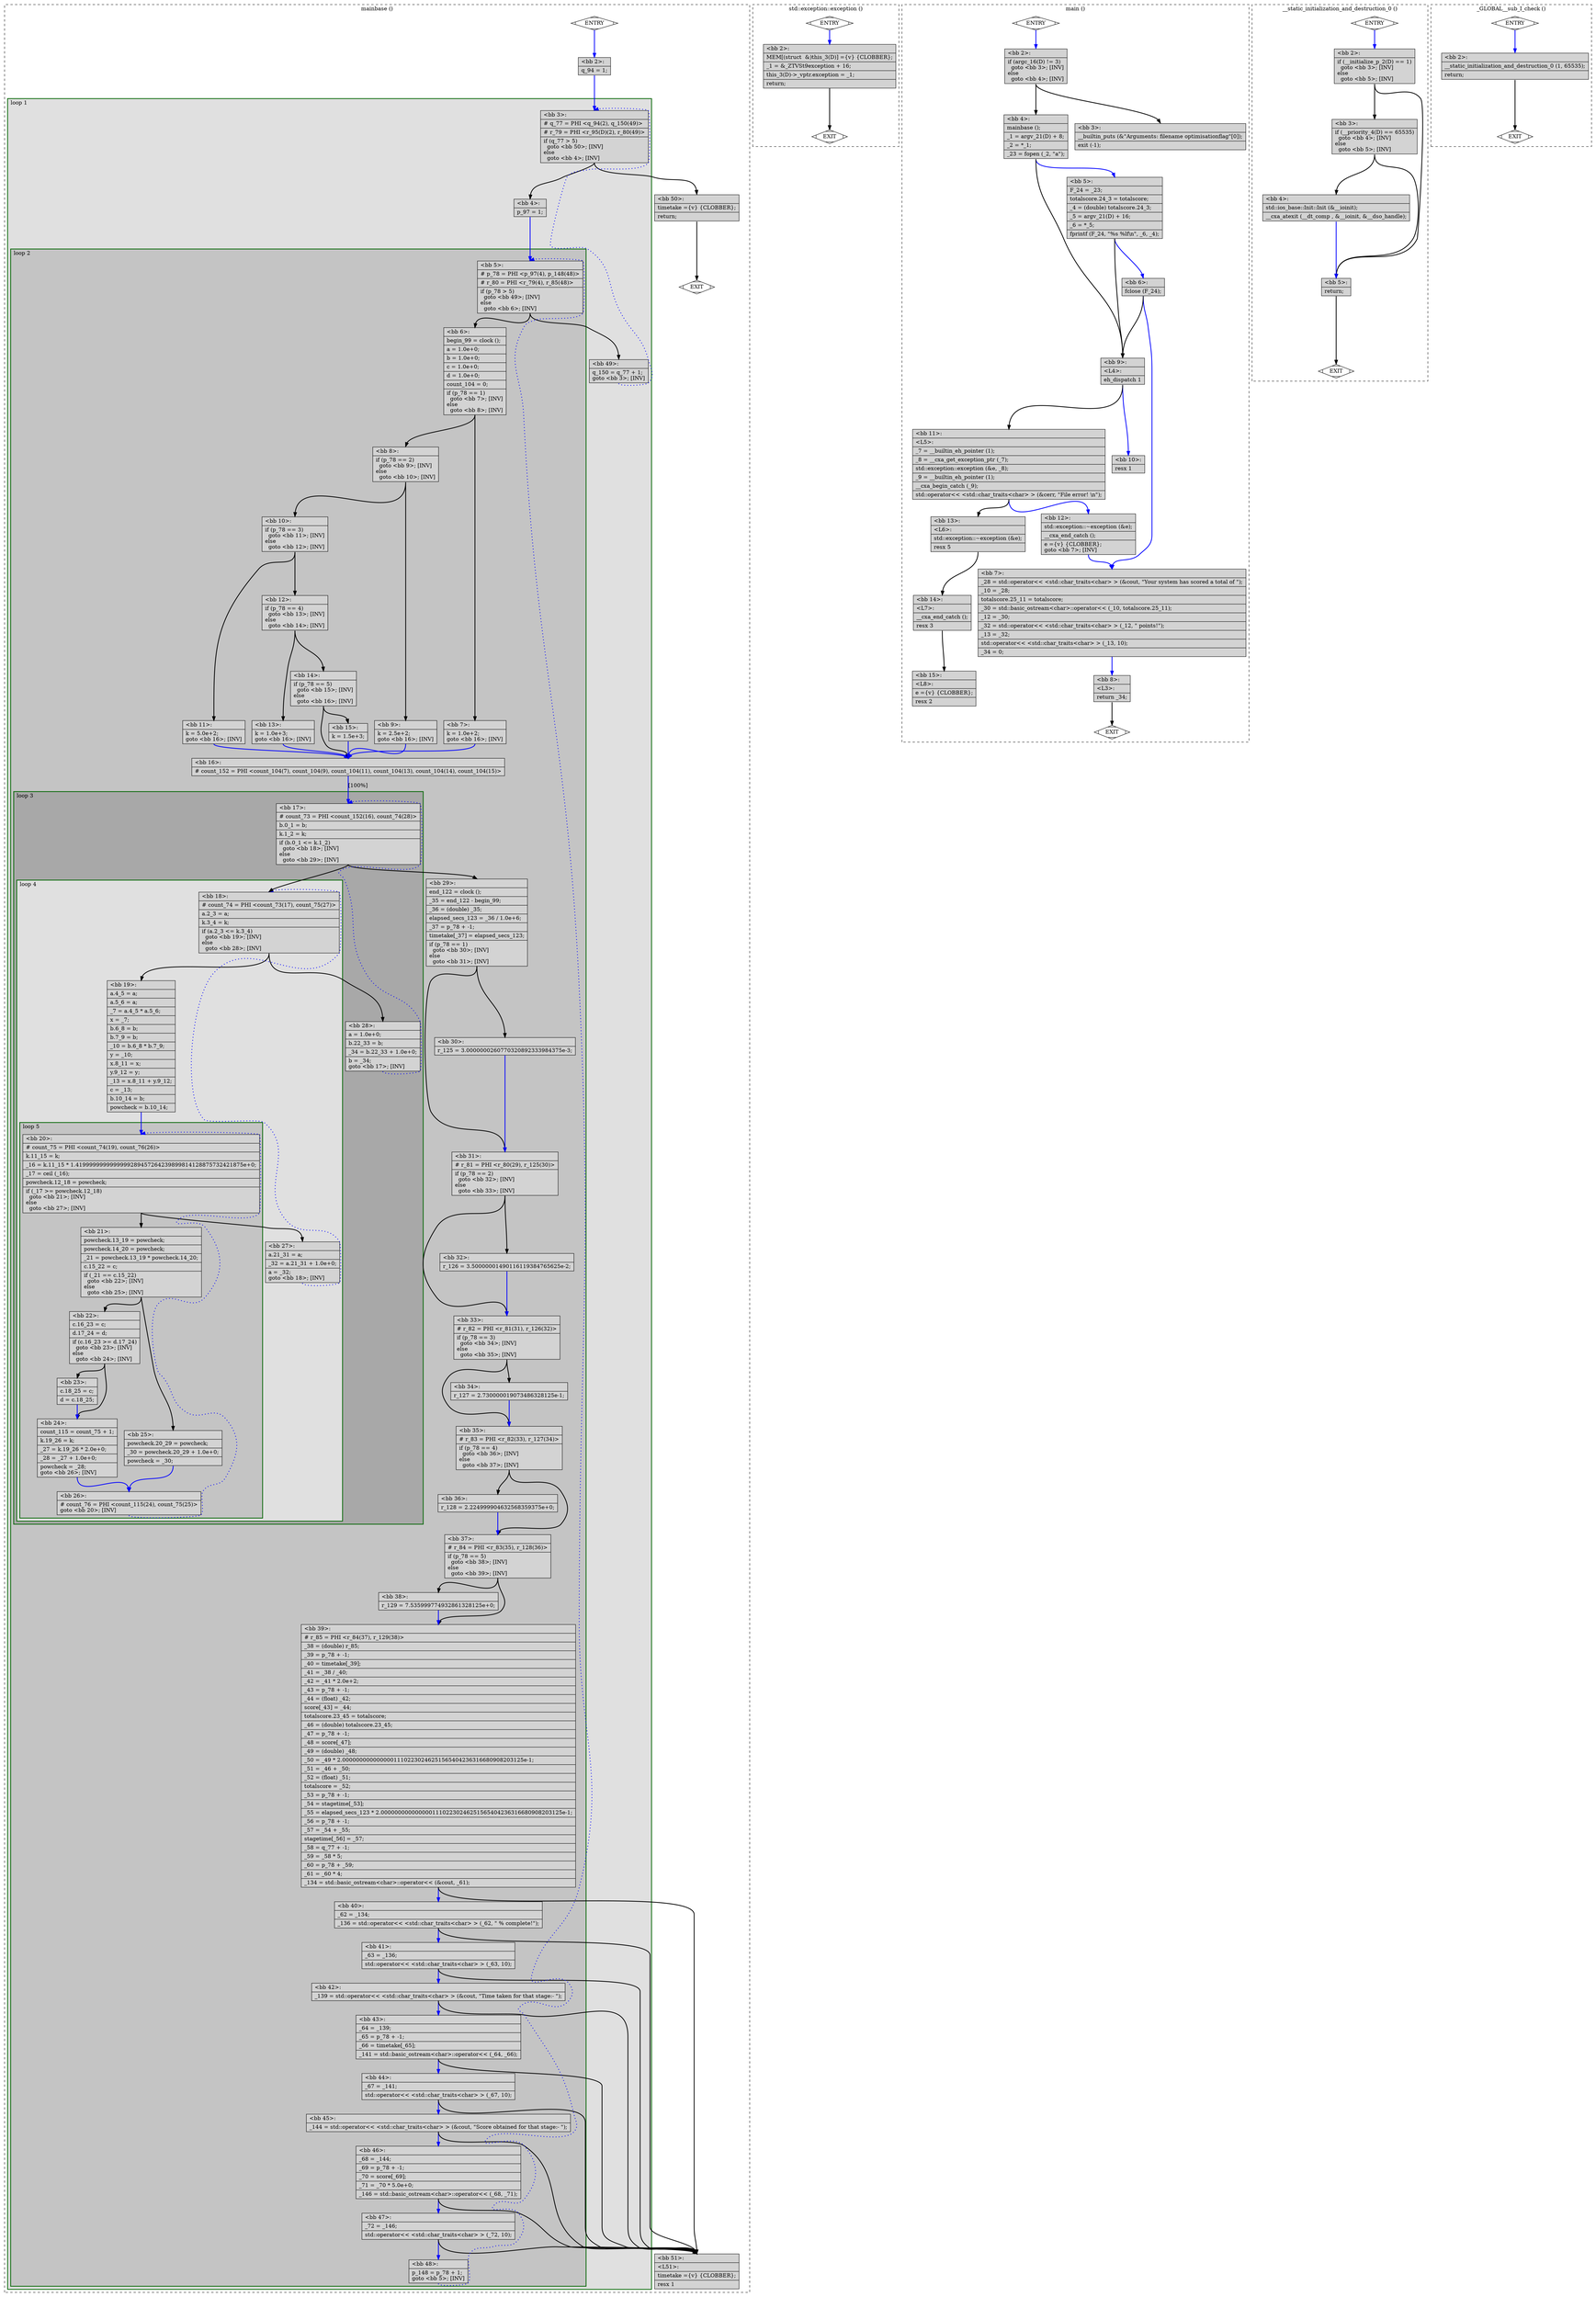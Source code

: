 digraph "benchmark.cpp.049t.release_ssa" {
overlap=false;
subgraph "cluster_mainbase" {
	style="dashed";
	color="black";
	label="mainbase ()";
	subgraph cluster_1866_1 {
	style="filled";
	color="darkgreen";
	fillcolor="grey88";
	label="loop 1";
	labeljust=l;
	penwidth=2;
	subgraph cluster_1866_2 {
	style="filled";
	color="darkgreen";
	fillcolor="grey77";
	label="loop 2";
	labeljust=l;
	penwidth=2;
	subgraph cluster_1866_3 {
	style="filled";
	color="darkgreen";
	fillcolor="grey66";
	label="loop 3";
	labeljust=l;
	penwidth=2;
	subgraph cluster_1866_4 {
	style="filled";
	color="darkgreen";
	fillcolor="grey88";
	label="loop 4";
	labeljust=l;
	penwidth=2;
	subgraph cluster_1866_5 {
	style="filled";
	color="darkgreen";
	fillcolor="grey77";
	label="loop 5";
	labeljust=l;
	penwidth=2;
	fn_1866_basic_block_20 [shape=record,style=filled,fillcolor=lightgrey,label="{\<bb\ 20\>:\l\
|#\ count_75\ =\ PHI\ \<count_74(19),\ count_76(26)\>\l\
|k.11_15\ =\ k;\l\
|_16\ =\ k.11_15\ *\ 1.4199999999999999289457264239899814128875732421875e+0;\l\
|_17\ =\ ceil\ (_16);\l\
|powcheck.12_18\ =\ powcheck;\l\
|if\ (_17\ \>=\ powcheck.12_18)\l\
\ \ goto\ \<bb\ 21\>;\ [INV]\l\
else\l\
\ \ goto\ \<bb\ 27\>;\ [INV]\l\
}"];

	fn_1866_basic_block_21 [shape=record,style=filled,fillcolor=lightgrey,label="{\<bb\ 21\>:\l\
|powcheck.13_19\ =\ powcheck;\l\
|powcheck.14_20\ =\ powcheck;\l\
|_21\ =\ powcheck.13_19\ *\ powcheck.14_20;\l\
|c.15_22\ =\ c;\l\
|if\ (_21\ ==\ c.15_22)\l\
\ \ goto\ \<bb\ 22\>;\ [INV]\l\
else\l\
\ \ goto\ \<bb\ 25\>;\ [INV]\l\
}"];

	fn_1866_basic_block_22 [shape=record,style=filled,fillcolor=lightgrey,label="{\<bb\ 22\>:\l\
|c.16_23\ =\ c;\l\
|d.17_24\ =\ d;\l\
|if\ (c.16_23\ \>=\ d.17_24)\l\
\ \ goto\ \<bb\ 23\>;\ [INV]\l\
else\l\
\ \ goto\ \<bb\ 24\>;\ [INV]\l\
}"];

	fn_1866_basic_block_25 [shape=record,style=filled,fillcolor=lightgrey,label="{\<bb\ 25\>:\l\
|powcheck.20_29\ =\ powcheck;\l\
|_30\ =\ powcheck.20_29\ +\ 1.0e+0;\l\
|powcheck\ =\ _30;\l\
}"];

	fn_1866_basic_block_23 [shape=record,style=filled,fillcolor=lightgrey,label="{\<bb\ 23\>:\l\
|c.18_25\ =\ c;\l\
|d\ =\ c.18_25;\l\
}"];

	fn_1866_basic_block_24 [shape=record,style=filled,fillcolor=lightgrey,label="{\<bb\ 24\>:\l\
|count_115\ =\ count_75\ +\ 1;\l\
|k.19_26\ =\ k;\l\
|_27\ =\ k.19_26\ *\ 2.0e+0;\l\
|_28\ =\ _27\ +\ 1.0e+0;\l\
|powcheck\ =\ _28;\l\
goto\ \<bb\ 26\>;\ [INV]\l\
}"];

	fn_1866_basic_block_26 [shape=record,style=filled,fillcolor=lightgrey,label="{\<bb\ 26\>:\l\
|#\ count_76\ =\ PHI\ \<count_115(24),\ count_75(25)\>\l\
goto\ \<bb\ 20\>;\ [INV]\l\
}"];

	}
	fn_1866_basic_block_18 [shape=record,style=filled,fillcolor=lightgrey,label="{\<bb\ 18\>:\l\
|#\ count_74\ =\ PHI\ \<count_73(17),\ count_75(27)\>\l\
|a.2_3\ =\ a;\l\
|k.3_4\ =\ k;\l\
|if\ (a.2_3\ \<=\ k.3_4)\l\
\ \ goto\ \<bb\ 19\>;\ [INV]\l\
else\l\
\ \ goto\ \<bb\ 28\>;\ [INV]\l\
}"];

	fn_1866_basic_block_19 [shape=record,style=filled,fillcolor=lightgrey,label="{\<bb\ 19\>:\l\
|a.4_5\ =\ a;\l\
|a.5_6\ =\ a;\l\
|_7\ =\ a.4_5\ *\ a.5_6;\l\
|x\ =\ _7;\l\
|b.6_8\ =\ b;\l\
|b.7_9\ =\ b;\l\
|_10\ =\ b.6_8\ *\ b.7_9;\l\
|y\ =\ _10;\l\
|x.8_11\ =\ x;\l\
|y.9_12\ =\ y;\l\
|_13\ =\ x.8_11\ +\ y.9_12;\l\
|c\ =\ _13;\l\
|b.10_14\ =\ b;\l\
|powcheck\ =\ b.10_14;\l\
}"];

	fn_1866_basic_block_27 [shape=record,style=filled,fillcolor=lightgrey,label="{\<bb\ 27\>:\l\
|a.21_31\ =\ a;\l\
|_32\ =\ a.21_31\ +\ 1.0e+0;\l\
|a\ =\ _32;\l\
goto\ \<bb\ 18\>;\ [INV]\l\
}"];

	}
	fn_1866_basic_block_17 [shape=record,style=filled,fillcolor=lightgrey,label="{\<bb\ 17\>:\l\
|#\ count_73\ =\ PHI\ \<count_152(16),\ count_74(28)\>\l\
|b.0_1\ =\ b;\l\
|k.1_2\ =\ k;\l\
|if\ (b.0_1\ \<=\ k.1_2)\l\
\ \ goto\ \<bb\ 18\>;\ [INV]\l\
else\l\
\ \ goto\ \<bb\ 29\>;\ [INV]\l\
}"];

	fn_1866_basic_block_28 [shape=record,style=filled,fillcolor=lightgrey,label="{\<bb\ 28\>:\l\
|a\ =\ 1.0e+0;\l\
|b.22_33\ =\ b;\l\
|_34\ =\ b.22_33\ +\ 1.0e+0;\l\
|b\ =\ _34;\l\
goto\ \<bb\ 17\>;\ [INV]\l\
}"];

	}
	fn_1866_basic_block_5 [shape=record,style=filled,fillcolor=lightgrey,label="{\<bb\ 5\>:\l\
|#\ p_78\ =\ PHI\ \<p_97(4),\ p_148(48)\>\l\
|#\ r_80\ =\ PHI\ \<r_79(4),\ r_85(48)\>\l\
|if\ (p_78\ \>\ 5)\l\
\ \ goto\ \<bb\ 49\>;\ [INV]\l\
else\l\
\ \ goto\ \<bb\ 6\>;\ [INV]\l\
}"];

	fn_1866_basic_block_6 [shape=record,style=filled,fillcolor=lightgrey,label="{\<bb\ 6\>:\l\
|begin_99\ =\ clock\ ();\l\
|a\ =\ 1.0e+0;\l\
|b\ =\ 1.0e+0;\l\
|c\ =\ 1.0e+0;\l\
|d\ =\ 1.0e+0;\l\
|count_104\ =\ 0;\l\
|if\ (p_78\ ==\ 1)\l\
\ \ goto\ \<bb\ 7\>;\ [INV]\l\
else\l\
\ \ goto\ \<bb\ 8\>;\ [INV]\l\
}"];

	fn_1866_basic_block_7 [shape=record,style=filled,fillcolor=lightgrey,label="{\<bb\ 7\>:\l\
|k\ =\ 1.0e+2;\l\
goto\ \<bb\ 16\>;\ [INV]\l\
}"];

	fn_1866_basic_block_8 [shape=record,style=filled,fillcolor=lightgrey,label="{\<bb\ 8\>:\l\
|if\ (p_78\ ==\ 2)\l\
\ \ goto\ \<bb\ 9\>;\ [INV]\l\
else\l\
\ \ goto\ \<bb\ 10\>;\ [INV]\l\
}"];

	fn_1866_basic_block_16 [shape=record,style=filled,fillcolor=lightgrey,label="{\<bb\ 16\>:\l\
|#\ count_152\ =\ PHI\ \<count_104(7),\ count_104(9),\ count_104(11),\ count_104(13),\ count_104(14),\ count_104(15)\>\l\
}"];

	fn_1866_basic_block_9 [shape=record,style=filled,fillcolor=lightgrey,label="{\<bb\ 9\>:\l\
|k\ =\ 2.5e+2;\l\
goto\ \<bb\ 16\>;\ [INV]\l\
}"];

	fn_1866_basic_block_10 [shape=record,style=filled,fillcolor=lightgrey,label="{\<bb\ 10\>:\l\
|if\ (p_78\ ==\ 3)\l\
\ \ goto\ \<bb\ 11\>;\ [INV]\l\
else\l\
\ \ goto\ \<bb\ 12\>;\ [INV]\l\
}"];

	fn_1866_basic_block_11 [shape=record,style=filled,fillcolor=lightgrey,label="{\<bb\ 11\>:\l\
|k\ =\ 5.0e+2;\l\
goto\ \<bb\ 16\>;\ [INV]\l\
}"];

	fn_1866_basic_block_12 [shape=record,style=filled,fillcolor=lightgrey,label="{\<bb\ 12\>:\l\
|if\ (p_78\ ==\ 4)\l\
\ \ goto\ \<bb\ 13\>;\ [INV]\l\
else\l\
\ \ goto\ \<bb\ 14\>;\ [INV]\l\
}"];

	fn_1866_basic_block_29 [shape=record,style=filled,fillcolor=lightgrey,label="{\<bb\ 29\>:\l\
|end_122\ =\ clock\ ();\l\
|_35\ =\ end_122\ -\ begin_99;\l\
|_36\ =\ (double)\ _35;\l\
|elapsed_secs_123\ =\ _36\ /\ 1.0e+6;\l\
|_37\ =\ p_78\ +\ -1;\l\
|timetake[_37]\ =\ elapsed_secs_123;\l\
|if\ (p_78\ ==\ 1)\l\
\ \ goto\ \<bb\ 30\>;\ [INV]\l\
else\l\
\ \ goto\ \<bb\ 31\>;\ [INV]\l\
}"];

	fn_1866_basic_block_13 [shape=record,style=filled,fillcolor=lightgrey,label="{\<bb\ 13\>:\l\
|k\ =\ 1.0e+3;\l\
goto\ \<bb\ 16\>;\ [INV]\l\
}"];

	fn_1866_basic_block_14 [shape=record,style=filled,fillcolor=lightgrey,label="{\<bb\ 14\>:\l\
|if\ (p_78\ ==\ 5)\l\
\ \ goto\ \<bb\ 15\>;\ [INV]\l\
else\l\
\ \ goto\ \<bb\ 16\>;\ [INV]\l\
}"];

	fn_1866_basic_block_30 [shape=record,style=filled,fillcolor=lightgrey,label="{\<bb\ 30\>:\l\
|r_125\ =\ 3.0000000260770320892333984375e-3;\l\
}"];

	fn_1866_basic_block_31 [shape=record,style=filled,fillcolor=lightgrey,label="{\<bb\ 31\>:\l\
|#\ r_81\ =\ PHI\ \<r_80(29),\ r_125(30)\>\l\
|if\ (p_78\ ==\ 2)\l\
\ \ goto\ \<bb\ 32\>;\ [INV]\l\
else\l\
\ \ goto\ \<bb\ 33\>;\ [INV]\l\
}"];

	fn_1866_basic_block_15 [shape=record,style=filled,fillcolor=lightgrey,label="{\<bb\ 15\>:\l\
|k\ =\ 1.5e+3;\l\
}"];

	fn_1866_basic_block_32 [shape=record,style=filled,fillcolor=lightgrey,label="{\<bb\ 32\>:\l\
|r_126\ =\ 3.50000001490116119384765625e-2;\l\
}"];

	fn_1866_basic_block_33 [shape=record,style=filled,fillcolor=lightgrey,label="{\<bb\ 33\>:\l\
|#\ r_82\ =\ PHI\ \<r_81(31),\ r_126(32)\>\l\
|if\ (p_78\ ==\ 3)\l\
\ \ goto\ \<bb\ 34\>;\ [INV]\l\
else\l\
\ \ goto\ \<bb\ 35\>;\ [INV]\l\
}"];

	fn_1866_basic_block_34 [shape=record,style=filled,fillcolor=lightgrey,label="{\<bb\ 34\>:\l\
|r_127\ =\ 2.730000019073486328125e-1;\l\
}"];

	fn_1866_basic_block_35 [shape=record,style=filled,fillcolor=lightgrey,label="{\<bb\ 35\>:\l\
|#\ r_83\ =\ PHI\ \<r_82(33),\ r_127(34)\>\l\
|if\ (p_78\ ==\ 4)\l\
\ \ goto\ \<bb\ 36\>;\ [INV]\l\
else\l\
\ \ goto\ \<bb\ 37\>;\ [INV]\l\
}"];

	fn_1866_basic_block_36 [shape=record,style=filled,fillcolor=lightgrey,label="{\<bb\ 36\>:\l\
|r_128\ =\ 2.224999904632568359375e+0;\l\
}"];

	fn_1866_basic_block_37 [shape=record,style=filled,fillcolor=lightgrey,label="{\<bb\ 37\>:\l\
|#\ r_84\ =\ PHI\ \<r_83(35),\ r_128(36)\>\l\
|if\ (p_78\ ==\ 5)\l\
\ \ goto\ \<bb\ 38\>;\ [INV]\l\
else\l\
\ \ goto\ \<bb\ 39\>;\ [INV]\l\
}"];

	fn_1866_basic_block_38 [shape=record,style=filled,fillcolor=lightgrey,label="{\<bb\ 38\>:\l\
|r_129\ =\ 7.535999774932861328125e+0;\l\
}"];

	fn_1866_basic_block_39 [shape=record,style=filled,fillcolor=lightgrey,label="{\<bb\ 39\>:\l\
|#\ r_85\ =\ PHI\ \<r_84(37),\ r_129(38)\>\l\
|_38\ =\ (double)\ r_85;\l\
|_39\ =\ p_78\ +\ -1;\l\
|_40\ =\ timetake[_39];\l\
|_41\ =\ _38\ /\ _40;\l\
|_42\ =\ _41\ *\ 2.0e+2;\l\
|_43\ =\ p_78\ +\ -1;\l\
|_44\ =\ (float)\ _42;\l\
|score[_43]\ =\ _44;\l\
|totalscore.23_45\ =\ totalscore;\l\
|_46\ =\ (double)\ totalscore.23_45;\l\
|_47\ =\ p_78\ +\ -1;\l\
|_48\ =\ score[_47];\l\
|_49\ =\ (double)\ _48;\l\
|_50\ =\ _49\ *\ 2.00000000000000011102230246251565404236316680908203125e-1;\l\
|_51\ =\ _46\ +\ _50;\l\
|_52\ =\ (float)\ _51;\l\
|totalscore\ =\ _52;\l\
|_53\ =\ p_78\ +\ -1;\l\
|_54\ =\ stagetime[_53];\l\
|_55\ =\ elapsed_secs_123\ *\ 2.00000000000000011102230246251565404236316680908203125e-1;\l\
|_56\ =\ p_78\ +\ -1;\l\
|_57\ =\ _54\ +\ _55;\l\
|stagetime[_56]\ =\ _57;\l\
|_58\ =\ q_77\ +\ -1;\l\
|_59\ =\ _58\ *\ 5;\l\
|_60\ =\ p_78\ +\ _59;\l\
|_61\ =\ _60\ *\ 4;\l\
|_134\ =\ std::basic_ostream\<char\>::operator\<\<\ (&cout,\ _61);\l\
}"];

	fn_1866_basic_block_40 [shape=record,style=filled,fillcolor=lightgrey,label="{\<bb\ 40\>:\l\
|_62\ =\ _134;\l\
|_136\ =\ std::operator\<\<\ \<std::char_traits\<char\>\ \>\ (_62,\ \"\ %\ complete!\");\l\
}"];

	fn_1866_basic_block_41 [shape=record,style=filled,fillcolor=lightgrey,label="{\<bb\ 41\>:\l\
|_63\ =\ _136;\l\
|std::operator\<\<\ \<std::char_traits\<char\>\ \>\ (_63,\ 10);\l\
}"];

	fn_1866_basic_block_42 [shape=record,style=filled,fillcolor=lightgrey,label="{\<bb\ 42\>:\l\
|_139\ =\ std::operator\<\<\ \<std::char_traits\<char\>\ \>\ (&cout,\ \"Time\ taken\ for\ that\ stage:-\ \");\l\
}"];

	fn_1866_basic_block_43 [shape=record,style=filled,fillcolor=lightgrey,label="{\<bb\ 43\>:\l\
|_64\ =\ _139;\l\
|_65\ =\ p_78\ +\ -1;\l\
|_66\ =\ timetake[_65];\l\
|_141\ =\ std::basic_ostream\<char\>::operator\<\<\ (_64,\ _66);\l\
}"];

	fn_1866_basic_block_44 [shape=record,style=filled,fillcolor=lightgrey,label="{\<bb\ 44\>:\l\
|_67\ =\ _141;\l\
|std::operator\<\<\ \<std::char_traits\<char\>\ \>\ (_67,\ 10);\l\
}"];

	fn_1866_basic_block_45 [shape=record,style=filled,fillcolor=lightgrey,label="{\<bb\ 45\>:\l\
|_144\ =\ std::operator\<\<\ \<std::char_traits\<char\>\ \>\ (&cout,\ \"Score\ obtained\ for\ that\ stage:-\ \");\l\
}"];

	fn_1866_basic_block_46 [shape=record,style=filled,fillcolor=lightgrey,label="{\<bb\ 46\>:\l\
|_68\ =\ _144;\l\
|_69\ =\ p_78\ +\ -1;\l\
|_70\ =\ score[_69];\l\
|_71\ =\ _70\ *\ 5.0e+0;\l\
|_146\ =\ std::basic_ostream\<char\>::operator\<\<\ (_68,\ _71);\l\
}"];

	fn_1866_basic_block_47 [shape=record,style=filled,fillcolor=lightgrey,label="{\<bb\ 47\>:\l\
|_72\ =\ _146;\l\
|std::operator\<\<\ \<std::char_traits\<char\>\ \>\ (_72,\ 10);\l\
}"];

	fn_1866_basic_block_48 [shape=record,style=filled,fillcolor=lightgrey,label="{\<bb\ 48\>:\l\
|p_148\ =\ p_78\ +\ 1;\l\
goto\ \<bb\ 5\>;\ [INV]\l\
}"];

	}
	fn_1866_basic_block_3 [shape=record,style=filled,fillcolor=lightgrey,label="{\<bb\ 3\>:\l\
|#\ q_77\ =\ PHI\ \<q_94(2),\ q_150(49)\>\l\
|#\ r_79\ =\ PHI\ \<r_95(D)(2),\ r_80(49)\>\l\
|if\ (q_77\ \>\ 5)\l\
\ \ goto\ \<bb\ 50\>;\ [INV]\l\
else\l\
\ \ goto\ \<bb\ 4\>;\ [INV]\l\
}"];

	fn_1866_basic_block_4 [shape=record,style=filled,fillcolor=lightgrey,label="{\<bb\ 4\>:\l\
|p_97\ =\ 1;\l\
}"];

	fn_1866_basic_block_49 [shape=record,style=filled,fillcolor=lightgrey,label="{\<bb\ 49\>:\l\
|q_150\ =\ q_77\ +\ 1;\l\
goto\ \<bb\ 3\>;\ [INV]\l\
}"];

	}
	fn_1866_basic_block_0 [shape=Mdiamond,style=filled,fillcolor=white,label="ENTRY"];

	fn_1866_basic_block_1 [shape=Mdiamond,style=filled,fillcolor=white,label="EXIT"];

	fn_1866_basic_block_2 [shape=record,style=filled,fillcolor=lightgrey,label="{\<bb\ 2\>:\l\
|q_94\ =\ 1;\l\
}"];

	fn_1866_basic_block_50 [shape=record,style=filled,fillcolor=lightgrey,label="{\<bb\ 50\>:\l\
|timetake\ =\{v\}\ \{CLOBBER\};\l\
|return;\l\
}"];

	fn_1866_basic_block_51 [shape=record,style=filled,fillcolor=lightgrey,label="{\<bb\ 51\>:\l\
|\<L51\>:\l\
|timetake\ =\{v\}\ \{CLOBBER\};\l\
|resx\ 1\l\
}"];

	fn_1866_basic_block_0:s -> fn_1866_basic_block_2:n [style="solid,bold",color=blue,weight=100,constraint=true];
	fn_1866_basic_block_2:s -> fn_1866_basic_block_3:n [style="solid,bold",color=blue,weight=100,constraint=true];
	fn_1866_basic_block_3:s -> fn_1866_basic_block_50:n [style="solid,bold",color=black,weight=10,constraint=true];
	fn_1866_basic_block_3:s -> fn_1866_basic_block_4:n [style="solid,bold",color=black,weight=10,constraint=true];
	fn_1866_basic_block_4:s -> fn_1866_basic_block_5:n [style="solid,bold",color=blue,weight=100,constraint=true];
	fn_1866_basic_block_5:s -> fn_1866_basic_block_49:n [style="solid,bold",color=black,weight=10,constraint=true];
	fn_1866_basic_block_5:s -> fn_1866_basic_block_6:n [style="solid,bold",color=black,weight=10,constraint=true];
	fn_1866_basic_block_6:s -> fn_1866_basic_block_7:n [style="solid,bold",color=black,weight=10,constraint=true];
	fn_1866_basic_block_6:s -> fn_1866_basic_block_8:n [style="solid,bold",color=black,weight=10,constraint=true];
	fn_1866_basic_block_7:s -> fn_1866_basic_block_16:n [style="solid,bold",color=blue,weight=100,constraint=true];
	fn_1866_basic_block_8:s -> fn_1866_basic_block_9:n [style="solid,bold",color=black,weight=10,constraint=true];
	fn_1866_basic_block_8:s -> fn_1866_basic_block_10:n [style="solid,bold",color=black,weight=10,constraint=true];
	fn_1866_basic_block_9:s -> fn_1866_basic_block_16:n [style="solid,bold",color=blue,weight=100,constraint=true];
	fn_1866_basic_block_10:s -> fn_1866_basic_block_11:n [style="solid,bold",color=black,weight=10,constraint=true];
	fn_1866_basic_block_10:s -> fn_1866_basic_block_12:n [style="solid,bold",color=black,weight=10,constraint=true];
	fn_1866_basic_block_11:s -> fn_1866_basic_block_16:n [style="solid,bold",color=blue,weight=100,constraint=true];
	fn_1866_basic_block_12:s -> fn_1866_basic_block_13:n [style="solid,bold",color=black,weight=10,constraint=true];
	fn_1866_basic_block_12:s -> fn_1866_basic_block_14:n [style="solid,bold",color=black,weight=10,constraint=true];
	fn_1866_basic_block_13:s -> fn_1866_basic_block_16:n [style="solid,bold",color=blue,weight=100,constraint=true];
	fn_1866_basic_block_14:s -> fn_1866_basic_block_15:n [style="solid,bold",color=black,weight=10,constraint=true];
	fn_1866_basic_block_14:s -> fn_1866_basic_block_16:n [style="solid,bold",color=black,weight=10,constraint=true];
	fn_1866_basic_block_15:s -> fn_1866_basic_block_16:n [style="solid,bold",color=blue,weight=100,constraint=true];
	fn_1866_basic_block_16:s -> fn_1866_basic_block_17:n [style="solid,bold",color=blue,weight=100,constraint=true,label="[100%]"];
	fn_1866_basic_block_17:s -> fn_1866_basic_block_18:n [style="solid,bold",color=black,weight=10,constraint=true];
	fn_1866_basic_block_17:s -> fn_1866_basic_block_29:n [style="solid,bold",color=black,weight=10,constraint=true];
	fn_1866_basic_block_18:s -> fn_1866_basic_block_19:n [style="solid,bold",color=black,weight=10,constraint=true];
	fn_1866_basic_block_18:s -> fn_1866_basic_block_28:n [style="solid,bold",color=black,weight=10,constraint=true];
	fn_1866_basic_block_19:s -> fn_1866_basic_block_20:n [style="solid,bold",color=blue,weight=100,constraint=true];
	fn_1866_basic_block_20:s -> fn_1866_basic_block_21:n [style="solid,bold",color=black,weight=10,constraint=true];
	fn_1866_basic_block_20:s -> fn_1866_basic_block_27:n [style="solid,bold",color=black,weight=10,constraint=true];
	fn_1866_basic_block_21:s -> fn_1866_basic_block_22:n [style="solid,bold",color=black,weight=10,constraint=true];
	fn_1866_basic_block_21:s -> fn_1866_basic_block_25:n [style="solid,bold",color=black,weight=10,constraint=true];
	fn_1866_basic_block_22:s -> fn_1866_basic_block_23:n [style="solid,bold",color=black,weight=10,constraint=true];
	fn_1866_basic_block_22:s -> fn_1866_basic_block_24:n [style="solid,bold",color=black,weight=10,constraint=true];
	fn_1866_basic_block_23:s -> fn_1866_basic_block_24:n [style="solid,bold",color=blue,weight=100,constraint=true];
	fn_1866_basic_block_24:s -> fn_1866_basic_block_26:n [style="solid,bold",color=blue,weight=100,constraint=true];
	fn_1866_basic_block_25:s -> fn_1866_basic_block_26:n [style="solid,bold",color=blue,weight=100,constraint=true];
	fn_1866_basic_block_26:s -> fn_1866_basic_block_20:n [style="dotted,bold",color=blue,weight=10,constraint=false];
	fn_1866_basic_block_27:s -> fn_1866_basic_block_18:n [style="dotted,bold",color=blue,weight=10,constraint=false];
	fn_1866_basic_block_28:s -> fn_1866_basic_block_17:n [style="dotted,bold",color=blue,weight=10,constraint=false];
	fn_1866_basic_block_29:s -> fn_1866_basic_block_30:n [style="solid,bold",color=black,weight=10,constraint=true];
	fn_1866_basic_block_29:s -> fn_1866_basic_block_31:n [style="solid,bold",color=black,weight=10,constraint=true];
	fn_1866_basic_block_30:s -> fn_1866_basic_block_31:n [style="solid,bold",color=blue,weight=100,constraint=true];
	fn_1866_basic_block_31:s -> fn_1866_basic_block_32:n [style="solid,bold",color=black,weight=10,constraint=true];
	fn_1866_basic_block_31:s -> fn_1866_basic_block_33:n [style="solid,bold",color=black,weight=10,constraint=true];
	fn_1866_basic_block_32:s -> fn_1866_basic_block_33:n [style="solid,bold",color=blue,weight=100,constraint=true];
	fn_1866_basic_block_33:s -> fn_1866_basic_block_34:n [style="solid,bold",color=black,weight=10,constraint=true];
	fn_1866_basic_block_33:s -> fn_1866_basic_block_35:n [style="solid,bold",color=black,weight=10,constraint=true];
	fn_1866_basic_block_34:s -> fn_1866_basic_block_35:n [style="solid,bold",color=blue,weight=100,constraint=true];
	fn_1866_basic_block_35:s -> fn_1866_basic_block_36:n [style="solid,bold",color=black,weight=10,constraint=true];
	fn_1866_basic_block_35:s -> fn_1866_basic_block_37:n [style="solid,bold",color=black,weight=10,constraint=true];
	fn_1866_basic_block_36:s -> fn_1866_basic_block_37:n [style="solid,bold",color=blue,weight=100,constraint=true];
	fn_1866_basic_block_37:s -> fn_1866_basic_block_38:n [style="solid,bold",color=black,weight=10,constraint=true];
	fn_1866_basic_block_37:s -> fn_1866_basic_block_39:n [style="solid,bold",color=black,weight=10,constraint=true];
	fn_1866_basic_block_38:s -> fn_1866_basic_block_39:n [style="solid,bold",color=blue,weight=100,constraint=true];
	fn_1866_basic_block_39:s -> fn_1866_basic_block_51:n [style="solid,bold",color=black,weight=10,constraint=true];
	fn_1866_basic_block_39:s -> fn_1866_basic_block_40:n [style="solid,bold",color=blue,weight=100,constraint=true];
	fn_1866_basic_block_40:s -> fn_1866_basic_block_51:n [style="solid,bold",color=black,weight=10,constraint=true];
	fn_1866_basic_block_40:s -> fn_1866_basic_block_41:n [style="solid,bold",color=blue,weight=100,constraint=true];
	fn_1866_basic_block_41:s -> fn_1866_basic_block_51:n [style="solid,bold",color=black,weight=10,constraint=true];
	fn_1866_basic_block_41:s -> fn_1866_basic_block_42:n [style="solid,bold",color=blue,weight=100,constraint=true];
	fn_1866_basic_block_42:s -> fn_1866_basic_block_51:n [style="solid,bold",color=black,weight=10,constraint=true];
	fn_1866_basic_block_42:s -> fn_1866_basic_block_43:n [style="solid,bold",color=blue,weight=100,constraint=true];
	fn_1866_basic_block_43:s -> fn_1866_basic_block_51:n [style="solid,bold",color=black,weight=10,constraint=true];
	fn_1866_basic_block_43:s -> fn_1866_basic_block_44:n [style="solid,bold",color=blue,weight=100,constraint=true];
	fn_1866_basic_block_44:s -> fn_1866_basic_block_51:n [style="solid,bold",color=black,weight=10,constraint=true];
	fn_1866_basic_block_44:s -> fn_1866_basic_block_45:n [style="solid,bold",color=blue,weight=100,constraint=true];
	fn_1866_basic_block_45:s -> fn_1866_basic_block_51:n [style="solid,bold",color=black,weight=10,constraint=true];
	fn_1866_basic_block_45:s -> fn_1866_basic_block_46:n [style="solid,bold",color=blue,weight=100,constraint=true];
	fn_1866_basic_block_46:s -> fn_1866_basic_block_51:n [style="solid,bold",color=black,weight=10,constraint=true];
	fn_1866_basic_block_46:s -> fn_1866_basic_block_47:n [style="solid,bold",color=blue,weight=100,constraint=true];
	fn_1866_basic_block_47:s -> fn_1866_basic_block_51:n [style="solid,bold",color=black,weight=10,constraint=true];
	fn_1866_basic_block_47:s -> fn_1866_basic_block_48:n [style="solid,bold",color=blue,weight=100,constraint=true];
	fn_1866_basic_block_48:s -> fn_1866_basic_block_5:n [style="dotted,bold",color=blue,weight=10,constraint=false];
	fn_1866_basic_block_49:s -> fn_1866_basic_block_3:n [style="dotted,bold",color=blue,weight=10,constraint=false];
	fn_1866_basic_block_50:s -> fn_1866_basic_block_1:n [style="solid,bold",color=black,weight=10,constraint=true];
	fn_1866_basic_block_0:s -> fn_1866_basic_block_1:n [style="invis",constraint=true];
}
subgraph "cluster_std::exception::exception" {
	style="dashed";
	color="black";
	label="std::exception::exception ()";
	fn_1869_basic_block_0 [shape=Mdiamond,style=filled,fillcolor=white,label="ENTRY"];

	fn_1869_basic_block_1 [shape=Mdiamond,style=filled,fillcolor=white,label="EXIT"];

	fn_1869_basic_block_2 [shape=record,style=filled,fillcolor=lightgrey,label="{\<bb\ 2\>:\l\
|MEM[(struct\ \ &)this_3(D)]\ =\{v\}\ \{CLOBBER\};\l\
|_1\ =\ &_ZTVSt9exception\ +\ 16;\l\
|this_3(D)-\>_vptr.exception\ =\ _1;\l\
|return;\l\
}"];

	fn_1869_basic_block_0:s -> fn_1869_basic_block_2:n [style="solid,bold",color=blue,weight=100,constraint=true];
	fn_1869_basic_block_2:s -> fn_1869_basic_block_1:n [style="solid,bold",color=black,weight=10,constraint=true];
	fn_1869_basic_block_0:s -> fn_1869_basic_block_1:n [style="invis",constraint=true];
}
subgraph "cluster_main" {
	style="dashed";
	color="black";
	label="main ()";
	fn_1867_basic_block_0 [shape=Mdiamond,style=filled,fillcolor=white,label="ENTRY"];

	fn_1867_basic_block_1 [shape=Mdiamond,style=filled,fillcolor=white,label="EXIT"];

	fn_1867_basic_block_2 [shape=record,style=filled,fillcolor=lightgrey,label="{\<bb\ 2\>:\l\
|if\ (argc_16(D)\ !=\ 3)\l\
\ \ goto\ \<bb\ 3\>;\ [INV]\l\
else\l\
\ \ goto\ \<bb\ 4\>;\ [INV]\l\
}"];

	fn_1867_basic_block_3 [shape=record,style=filled,fillcolor=lightgrey,label="{\<bb\ 3\>:\l\
|__builtin_puts\ (&\"Arguments:\ filename\ optimisationflag\"[0]);\l\
|exit\ (-1);\l\
}"];

	fn_1867_basic_block_4 [shape=record,style=filled,fillcolor=lightgrey,label="{\<bb\ 4\>:\l\
|mainbase\ ();\l\
|_1\ =\ argv_21(D)\ +\ 8;\l\
|_2\ =\ *_1;\l\
|_23\ =\ fopen\ (_2,\ \"a\");\l\
}"];

	fn_1867_basic_block_5 [shape=record,style=filled,fillcolor=lightgrey,label="{\<bb\ 5\>:\l\
|F_24\ =\ _23;\l\
|totalscore.24_3\ =\ totalscore;\l\
|_4\ =\ (double)\ totalscore.24_3;\l\
|_5\ =\ argv_21(D)\ +\ 16;\l\
|_6\ =\ *_5;\l\
|fprintf\ (F_24,\ \"%s\ %lf\\n\",\ _6,\ _4);\l\
}"];

	fn_1867_basic_block_6 [shape=record,style=filled,fillcolor=lightgrey,label="{\<bb\ 6\>:\l\
|fclose\ (F_24);\l\
}"];

	fn_1867_basic_block_7 [shape=record,style=filled,fillcolor=lightgrey,label="{\<bb\ 7\>:\l\
|_28\ =\ std::operator\<\<\ \<std::char_traits\<char\>\ \>\ (&cout,\ \"Your\ system\ has\ scored\ a\ total\ of\ \");\l\
|_10\ =\ _28;\l\
|totalscore.25_11\ =\ totalscore;\l\
|_30\ =\ std::basic_ostream\<char\>::operator\<\<\ (_10,\ totalscore.25_11);\l\
|_12\ =\ _30;\l\
|_32\ =\ std::operator\<\<\ \<std::char_traits\<char\>\ \>\ (_12,\ \"\ points!\");\l\
|_13\ =\ _32;\l\
|std::operator\<\<\ \<std::char_traits\<char\>\ \>\ (_13,\ 10);\l\
|_34\ =\ 0;\l\
}"];

	fn_1867_basic_block_8 [shape=record,style=filled,fillcolor=lightgrey,label="{\<bb\ 8\>:\l\
|\<L3\>:\l\
|return\ _34;\l\
}"];

	fn_1867_basic_block_9 [shape=record,style=filled,fillcolor=lightgrey,label="{\<bb\ 9\>:\l\
|\<L4\>:\l\
|eh_dispatch\ 1\l\
}"];

	fn_1867_basic_block_10 [shape=record,style=filled,fillcolor=lightgrey,label="{\<bb\ 10\>:\l\
|resx\ 1\l\
}"];

	fn_1867_basic_block_11 [shape=record,style=filled,fillcolor=lightgrey,label="{\<bb\ 11\>:\l\
|\<L5\>:\l\
|_7\ =\ __builtin_eh_pointer\ (1);\l\
|_8\ =\ __cxa_get_exception_ptr\ (_7);\l\
|std::exception::exception\ (&e,\ _8);\l\
|_9\ =\ __builtin_eh_pointer\ (1);\l\
|__cxa_begin_catch\ (_9);\l\
|std::operator\<\<\ \<std::char_traits\<char\>\ \>\ (&cerr,\ \"File\ error!\ \\n\");\l\
}"];

	fn_1867_basic_block_12 [shape=record,style=filled,fillcolor=lightgrey,label="{\<bb\ 12\>:\l\
|std::exception::~exception\ (&e);\l\
|__cxa_end_catch\ ();\l\
|e\ =\{v\}\ \{CLOBBER\};\l\
goto\ \<bb\ 7\>;\ [INV]\l\
}"];

	fn_1867_basic_block_13 [shape=record,style=filled,fillcolor=lightgrey,label="{\<bb\ 13\>:\l\
|\<L6\>:\l\
|std::exception::~exception\ (&e);\l\
|resx\ 5\l\
}"];

	fn_1867_basic_block_14 [shape=record,style=filled,fillcolor=lightgrey,label="{\<bb\ 14\>:\l\
|\<L7\>:\l\
|__cxa_end_catch\ ();\l\
|resx\ 3\l\
}"];

	fn_1867_basic_block_15 [shape=record,style=filled,fillcolor=lightgrey,label="{\<bb\ 15\>:\l\
|\<L8\>:\l\
|e\ =\{v\}\ \{CLOBBER\};\l\
|resx\ 2\l\
}"];

	fn_1867_basic_block_0:s -> fn_1867_basic_block_2:n [style="solid,bold",color=blue,weight=100,constraint=true];
	fn_1867_basic_block_2:s -> fn_1867_basic_block_3:n [style="solid,bold",color=black,weight=10,constraint=true];
	fn_1867_basic_block_2:s -> fn_1867_basic_block_4:n [style="solid,bold",color=black,weight=10,constraint=true];
	fn_1867_basic_block_4:s -> fn_1867_basic_block_9:n [style="solid,bold",color=black,weight=10,constraint=true];
	fn_1867_basic_block_4:s -> fn_1867_basic_block_5:n [style="solid,bold",color=blue,weight=100,constraint=true];
	fn_1867_basic_block_5:s -> fn_1867_basic_block_9:n [style="solid,bold",color=black,weight=10,constraint=true];
	fn_1867_basic_block_5:s -> fn_1867_basic_block_6:n [style="solid,bold",color=blue,weight=100,constraint=true];
	fn_1867_basic_block_6:s -> fn_1867_basic_block_9:n [style="solid,bold",color=black,weight=10,constraint=true];
	fn_1867_basic_block_6:s -> fn_1867_basic_block_7:n [style="solid,bold",color=blue,weight=100,constraint=true];
	fn_1867_basic_block_7:s -> fn_1867_basic_block_8:n [style="solid,bold",color=blue,weight=100,constraint=true];
	fn_1867_basic_block_8:s -> fn_1867_basic_block_1:n [style="solid,bold",color=black,weight=10,constraint=true];
	fn_1867_basic_block_9:s -> fn_1867_basic_block_11:n [style="solid,bold",color=black,weight=10,constraint=true];
	fn_1867_basic_block_9:s -> fn_1867_basic_block_10:n [style="solid,bold",color=blue,weight=100,constraint=true];
	fn_1867_basic_block_11:s -> fn_1867_basic_block_13:n [style="solid,bold",color=black,weight=10,constraint=true];
	fn_1867_basic_block_11:s -> fn_1867_basic_block_12:n [style="solid,bold",color=blue,weight=100,constraint=true];
	fn_1867_basic_block_12:s -> fn_1867_basic_block_7:n [style="solid,bold",color=blue,weight=100,constraint=true];
	fn_1867_basic_block_13:s -> fn_1867_basic_block_14:n [style="solid,bold",color=black,weight=10,constraint=true];
	fn_1867_basic_block_14:s -> fn_1867_basic_block_15:n [style="solid,bold",color=black,weight=10,constraint=true];
	fn_1867_basic_block_0:s -> fn_1867_basic_block_1:n [style="invis",constraint=true];
}
subgraph "cluster___static_initialization_and_destruction_0" {
	style="dashed";
	color="black";
	label="__static_initialization_and_destruction_0 ()";
	fn_2375_basic_block_0 [shape=Mdiamond,style=filled,fillcolor=white,label="ENTRY"];

	fn_2375_basic_block_1 [shape=Mdiamond,style=filled,fillcolor=white,label="EXIT"];

	fn_2375_basic_block_2 [shape=record,style=filled,fillcolor=lightgrey,label="{\<bb\ 2\>:\l\
|if\ (__initialize_p_2(D)\ ==\ 1)\l\
\ \ goto\ \<bb\ 3\>;\ [INV]\l\
else\l\
\ \ goto\ \<bb\ 5\>;\ [INV]\l\
}"];

	fn_2375_basic_block_3 [shape=record,style=filled,fillcolor=lightgrey,label="{\<bb\ 3\>:\l\
|if\ (__priority_4(D)\ ==\ 65535)\l\
\ \ goto\ \<bb\ 4\>;\ [INV]\l\
else\l\
\ \ goto\ \<bb\ 5\>;\ [INV]\l\
}"];

	fn_2375_basic_block_4 [shape=record,style=filled,fillcolor=lightgrey,label="{\<bb\ 4\>:\l\
|std::ios_base::Init::Init\ (&__ioinit);\l\
|__cxa_atexit\ (__dt_comp\ ,\ &__ioinit,\ &__dso_handle);\l\
}"];

	fn_2375_basic_block_5 [shape=record,style=filled,fillcolor=lightgrey,label="{\<bb\ 5\>:\l\
|return;\l\
}"];

	fn_2375_basic_block_0:s -> fn_2375_basic_block_2:n [style="solid,bold",color=blue,weight=100,constraint=true];
	fn_2375_basic_block_2:s -> fn_2375_basic_block_3:n [style="solid,bold",color=black,weight=10,constraint=true];
	fn_2375_basic_block_2:s -> fn_2375_basic_block_5:n [style="solid,bold",color=black,weight=10,constraint=true];
	fn_2375_basic_block_3:s -> fn_2375_basic_block_4:n [style="solid,bold",color=black,weight=10,constraint=true];
	fn_2375_basic_block_3:s -> fn_2375_basic_block_5:n [style="solid,bold",color=black,weight=10,constraint=true];
	fn_2375_basic_block_4:s -> fn_2375_basic_block_5:n [style="solid,bold",color=blue,weight=100,constraint=true];
	fn_2375_basic_block_5:s -> fn_2375_basic_block_1:n [style="solid,bold",color=black,weight=10,constraint=true];
	fn_2375_basic_block_0:s -> fn_2375_basic_block_1:n [style="invis",constraint=true];
}
subgraph "cluster__GLOBAL__sub_I_check" {
	style="dashed";
	color="black";
	label="_GLOBAL__sub_I_check ()";
	fn_2376_basic_block_0 [shape=Mdiamond,style=filled,fillcolor=white,label="ENTRY"];

	fn_2376_basic_block_1 [shape=Mdiamond,style=filled,fillcolor=white,label="EXIT"];

	fn_2376_basic_block_2 [shape=record,style=filled,fillcolor=lightgrey,label="{\<bb\ 2\>:\l\
|__static_initialization_and_destruction_0\ (1,\ 65535);\l\
|return;\l\
}"];

	fn_2376_basic_block_0:s -> fn_2376_basic_block_2:n [style="solid,bold",color=blue,weight=100,constraint=true];
	fn_2376_basic_block_2:s -> fn_2376_basic_block_1:n [style="solid,bold",color=black,weight=10,constraint=true];
	fn_2376_basic_block_0:s -> fn_2376_basic_block_1:n [style="invis",constraint=true];
}
}
